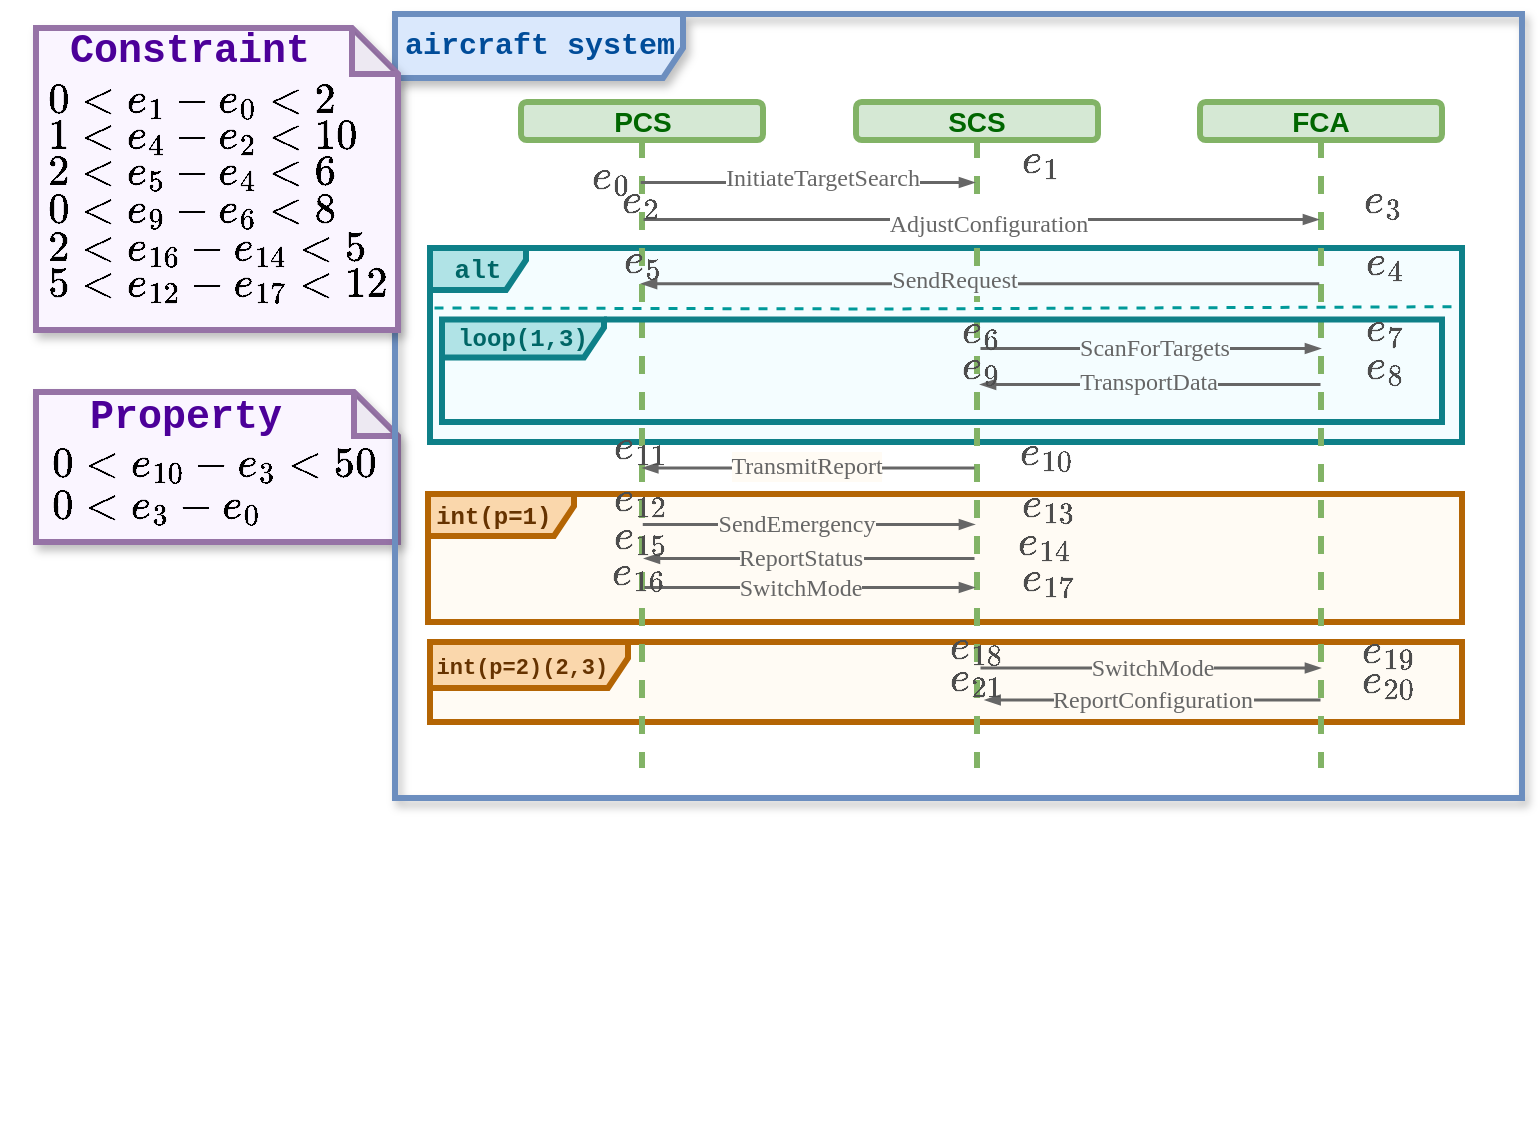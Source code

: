 <mxfile version="26.0.2">
  <diagram name="第 1 页" id="b0k8tSVoD-_X0UZyo48S">
    <mxGraphModel dx="1177" dy="795" grid="0" gridSize="10" guides="1" tooltips="1" connect="1" arrows="1" fold="1" page="1" pageScale="1" pageWidth="1169" pageHeight="1654" math="1" shadow="0">
      <root>
        <mxCell id="0" />
        <mxCell id="1" parent="0" />
        <mxCell id="p5RUuBOFeJVeReMCNEkG-402" value="" style="shape=note;whiteSpace=wrap;html=1;backgroundOutline=1;darkOpacity=0.05;strokeColor=#9673a6;strokeWidth=3;fillColor=light-dark(#faf5ff, #392f3f);shadow=1;fontSize=14;size=22;" vertex="1" parent="1">
          <mxGeometry x="21" y="230" width="181" height="75" as="geometry" />
        </mxCell>
        <mxCell id="p5RUuBOFeJVeReMCNEkG-91" value="&lt;b style=&quot;font-family: &amp;quot;Courier New&amp;quot;;&quot;&gt;&lt;font style=&quot;font-size: 11px; color: rgb(102, 51, 0);&quot;&gt;int(p=2)(2,3)&amp;nbsp;&lt;/font&gt;&lt;/b&gt;" style="shape=umlFrame;whiteSpace=wrap;html=1;pointerEvents=0;width=99;height=23;fillColor=#fad7ac;strokeColor=#b46504;fillStyle=auto;shadow=0;strokeWidth=3;swimlaneFillColor=light-dark(#FFFBF4,#002813);" vertex="1" parent="1">
          <mxGeometry x="218" y="355" width="516" height="40" as="geometry" />
        </mxCell>
        <mxCell id="p5RUuBOFeJVeReMCNEkG-115" value="&lt;b style=&quot;font-family: &amp;quot;Courier New&amp;quot;;&quot;&gt;&lt;font style=&quot;color: rgb(102, 51, 0);&quot;&gt;int(p=1)&amp;nbsp;&lt;/font&gt;&lt;/b&gt;" style="shape=umlFrame;whiteSpace=wrap;html=1;pointerEvents=0;width=73;height=21;fillColor=#fad7ac;strokeColor=#b46504;fillStyle=auto;shadow=0;strokeWidth=3;swimlaneFillColor=light-dark(#FFFBF4,#002813);" vertex="1" parent="1">
          <mxGeometry x="217" y="281" width="517" height="64" as="geometry" />
        </mxCell>
        <mxCell id="p5RUuBOFeJVeReMCNEkG-58" value="&lt;font face=&quot;Courier New&quot; style=&quot;color: rgb(0, 102, 102); font-size: 13px;&quot;&gt;&lt;b style=&quot;&quot;&gt;alt&lt;/b&gt;&lt;/font&gt;" style="shape=umlFrame;whiteSpace=wrap;html=1;pointerEvents=0;width=48;height=21;fillColor=#b0e3e6;strokeColor=#0e8088;fillStyle=auto;shadow=0;strokeWidth=3;gradientColor=none;swimlaneFillColor=light-dark(#F4FDFF,#002813);" vertex="1" parent="1">
          <mxGeometry x="218" y="158" width="516" height="97" as="geometry" />
        </mxCell>
        <mxCell id="p5RUuBOFeJVeReMCNEkG-47" value="&lt;font face=&quot;Helvetica&quot; style=&quot;color: rgb(0, 102, 0); font-size: 14px;&quot;&gt;&lt;b style=&quot;&quot;&gt;PCS&lt;/b&gt;&lt;/font&gt;" style="shape=umlLifeline;perimeter=lifelinePerimeter;whiteSpace=wrap;html=1;container=1;dropTarget=0;collapsible=0;recursiveResize=0;outlineConnect=0;portConstraint=eastwest;newEdgeStyle={&quot;curved&quot;:0,&quot;rounded&quot;:0};size=19;fillColor=#d5e8d4;strokeColor=#82b366;strokeWidth=3;rounded=1;shadow=0;" vertex="1" parent="1">
          <mxGeometry x="263.5" y="85" width="121" height="333" as="geometry" />
        </mxCell>
        <mxCell id="p5RUuBOFeJVeReMCNEkG-213" value="&lt;font face=&quot;Helvetica&quot; style=&quot;color: rgb(0, 102, 0); font-size: 14px;&quot;&gt;&lt;b style=&quot;&quot;&gt;FCA&lt;/b&gt;&lt;/font&gt;" style="shape=umlLifeline;perimeter=lifelinePerimeter;whiteSpace=wrap;html=1;container=1;dropTarget=0;collapsible=0;recursiveResize=0;outlineConnect=0;portConstraint=eastwest;newEdgeStyle={&quot;curved&quot;:0,&quot;rounded&quot;:0};size=19;fillColor=#d5e8d4;strokeColor=#82b366;strokeWidth=3;rounded=1;shadow=0;" vertex="1" parent="1">
          <mxGeometry x="603" y="85" width="121" height="333" as="geometry" />
        </mxCell>
        <mxCell id="p5RUuBOFeJVeReMCNEkG-212" value="&lt;font face=&quot;Helvetica&quot; style=&quot;color: rgb(0, 102, 0); font-size: 14px;&quot;&gt;&lt;b style=&quot;&quot;&gt;SCS&lt;/b&gt;&lt;/font&gt;" style="shape=umlLifeline;perimeter=lifelinePerimeter;whiteSpace=wrap;html=1;container=1;dropTarget=0;collapsible=0;recursiveResize=0;outlineConnect=0;portConstraint=eastwest;newEdgeStyle={&quot;curved&quot;:0,&quot;rounded&quot;:0};size=19;fillColor=#d5e8d4;strokeColor=#82b366;strokeWidth=3;rounded=1;shadow=0;" vertex="1" parent="1">
          <mxGeometry x="431" y="85" width="121" height="333" as="geometry" />
        </mxCell>
        <mxCell id="p5RUuBOFeJVeReMCNEkG-65" value="&lt;font style=&quot;font-size: 18px; color: rgb(77, 77, 77);&quot;&gt;&lt;b style=&quot;&quot;&gt;\(e_0\)&lt;/b&gt;&lt;/font&gt;" style="text;html=1;align=center;verticalAlign=middle;resizable=0;points=[];autosize=1;strokeColor=none;fillColor=none;" vertex="1" parent="1">
          <mxGeometry x="287.5" y="108.25" width="40" height="30" as="geometry" />
        </mxCell>
        <mxCell id="p5RUuBOFeJVeReMCNEkG-46" value="&lt;font face=&quot;Courier New&quot; style=&quot;color: rgb(0, 76, 153); font-size: 15px;&quot;&gt;&lt;b style=&quot;&quot;&gt;aircraft system&lt;/b&gt;&lt;/font&gt;" style="shape=umlFrame;whiteSpace=wrap;html=1;pointerEvents=0;width=144;height=32;fillColor=#dae8fc;strokeColor=#6c8ebf;strokeWidth=3;shadow=1;" vertex="1" parent="1">
          <mxGeometry x="200.5" y="41" width="563.5" height="392" as="geometry" />
        </mxCell>
        <mxCell id="p5RUuBOFeJVeReMCNEkG-49" value="" style="html=1;verticalAlign=bottom;endArrow=blockThin;curved=0;rounded=1;endFill=1;strokeColor=#666666;strokeWidth=1.5;endSize=4;" edge="1" parent="1" target="p5RUuBOFeJVeReMCNEkG-212">
          <mxGeometry x="-0.0" width="80" relative="1" as="geometry">
            <mxPoint x="323.13" y="125.0" as="sourcePoint" />
            <mxPoint x="663" y="125.0" as="targetPoint" />
            <mxPoint as="offset" />
          </mxGeometry>
        </mxCell>
        <mxCell id="p5RUuBOFeJVeReMCNEkG-93" value="&lt;span style=&quot;text-align: left; white-space: pre-wrap;&quot;&gt;&lt;font face=&quot;Verdana&quot; style=&quot;color: rgb(102, 102, 102); font-size: 12px;&quot;&gt;InitiateTargetSearch&lt;/font&gt;&lt;/span&gt;" style="edgeLabel;html=1;align=center;verticalAlign=middle;resizable=0;points=[];" vertex="1" connectable="0" parent="p5RUuBOFeJVeReMCNEkG-49">
          <mxGeometry x="-0.237" y="-1" relative="1" as="geometry">
            <mxPoint x="27" y="-3" as="offset" />
          </mxGeometry>
        </mxCell>
        <mxCell id="p5RUuBOFeJVeReMCNEkG-50" value="" style="html=1;verticalAlign=bottom;endArrow=blockThin;curved=0;rounded=0;endFill=1;strokeWidth=1.5;strokeColor=light-dark(#666666,#EDEDED);startSize=6;endSize=4;" edge="1" parent="1">
          <mxGeometry x="-0.001" width="80" relative="1" as="geometry">
            <mxPoint x="324.548" y="143.5" as="sourcePoint" />
            <mxPoint x="662" y="143.5" as="targetPoint" />
            <mxPoint as="offset" />
          </mxGeometry>
        </mxCell>
        <mxCell id="p5RUuBOFeJVeReMCNEkG-94" value="&lt;span style=&quot;text-align: left; white-space: pre-wrap;&quot;&gt;&lt;font style=&quot;color: rgb(102, 102, 102); font-size: 12px;&quot; face=&quot;Verdana&quot;&gt;AdjustConfiguration&lt;/font&gt;&lt;/span&gt;" style="edgeLabel;html=1;align=center;verticalAlign=middle;resizable=0;points=[];fontSize=10;" vertex="1" connectable="0" parent="p5RUuBOFeJVeReMCNEkG-50">
          <mxGeometry x="0.011" y="-2" relative="1" as="geometry">
            <mxPoint x="2" as="offset" />
          </mxGeometry>
        </mxCell>
        <mxCell id="p5RUuBOFeJVeReMCNEkG-54" value="" style="html=1;verticalAlign=bottom;endArrow=blockThin;curved=0;rounded=0;endFill=1;strokeColor=light-dark(#666666,#EDEDED);endSize=4;strokeWidth=1.5;" edge="1" parent="1">
          <mxGeometry x="0.0" width="80" relative="1" as="geometry">
            <mxPoint x="490" y="313" as="sourcePoint" />
            <mxPoint x="324.944" y="313" as="targetPoint" />
            <mxPoint as="offset" />
          </mxGeometry>
        </mxCell>
        <mxCell id="p5RUuBOFeJVeReMCNEkG-109" value="&lt;font face=&quot;Verdana&quot;&gt;&lt;span style=&quot;font-size: 12px;&quot;&gt;ReportStatus&lt;/span&gt;&lt;/font&gt;" style="edgeLabel;html=1;align=center;verticalAlign=middle;resizable=0;points=[];fontColor=#666666;labelBackgroundColor=light-dark(#fffbf4, #ededed);" vertex="1" connectable="0" parent="p5RUuBOFeJVeReMCNEkG-54">
          <mxGeometry x="0.17" relative="1" as="geometry">
            <mxPoint x="9" as="offset" />
          </mxGeometry>
        </mxCell>
        <mxCell id="p5RUuBOFeJVeReMCNEkG-59" value="" style="html=1;verticalAlign=bottom;endArrow=none;curved=0;rounded=0;strokeWidth=1.5;strokeColor=#666666;endFill=0;endSize=4;startArrow=blockThin;startFill=1;startSize=4;" edge="1" parent="1">
          <mxGeometry width="80" relative="1" as="geometry">
            <mxPoint x="493" y="226" as="sourcePoint" />
            <mxPoint x="663" y="226" as="targetPoint" />
          </mxGeometry>
        </mxCell>
        <mxCell id="p5RUuBOFeJVeReMCNEkG-102" value="&lt;span style=&quot;text-align: left; white-space: pre-wrap;&quot;&gt;&lt;font style=&quot;font-size: 12px;&quot;&gt;TransportData&lt;/font&gt;&lt;/span&gt;" style="edgeLabel;html=1;align=center;verticalAlign=middle;resizable=0;points=[];labelBackgroundColor=light-dark(#f4fdff, #ededed);fontFamily=Verdana;fontColor=#666666;" vertex="1" connectable="0" parent="p5RUuBOFeJVeReMCNEkG-59">
          <mxGeometry x="-0.159" y="2" relative="1" as="geometry">
            <mxPoint x="12" y="1" as="offset" />
          </mxGeometry>
        </mxCell>
        <mxCell id="p5RUuBOFeJVeReMCNEkG-60" value="" style="endArrow=none;dashed=1;html=1;rounded=0;exitX=-0.003;exitY=0.275;exitDx=0;exitDy=0;exitPerimeter=0;strokeWidth=1.5;strokeColor=#009999;entryX=0.996;entryY=0.332;entryDx=0;entryDy=0;entryPerimeter=0;" edge="1" parent="1">
          <mxGeometry width="50" height="50" relative="1" as="geometry">
            <mxPoint x="220.0" y="187.745" as="sourcePoint" />
            <mxPoint x="730.936" y="187.093" as="targetPoint" />
            <Array as="points">
              <mxPoint x="444" y="188.24" />
            </Array>
          </mxGeometry>
        </mxCell>
        <mxCell id="p5RUuBOFeJVeReMCNEkG-61" value="&lt;font face=&quot;Courier New&quot; style=&quot;color: rgb(0, 102, 102);&quot;&gt;&lt;b style=&quot;&quot;&gt;loop(1,3)&lt;/b&gt;&lt;/font&gt;" style="shape=umlFrame;whiteSpace=wrap;html=1;pointerEvents=0;width=81;height=19;fillColor=#b0e3e6;strokeColor=#0e8088;strokeWidth=3;" vertex="1" parent="1">
          <mxGeometry x="224" y="193.75" width="500" height="51.25" as="geometry" />
        </mxCell>
        <mxCell id="p5RUuBOFeJVeReMCNEkG-85" value="" style="html=1;verticalAlign=bottom;endArrow=blockThin;curved=0;rounded=0;endSize=4;strokeWidth=1.5;endFill=1;strokeColor=light-dark(#666666,#EDEDED);" edge="1" parent="1">
          <mxGeometry x="-0.0" width="80" relative="1" as="geometry">
            <mxPoint x="324.13" y="295.94" as="sourcePoint" />
            <mxPoint x="490" y="295.94" as="targetPoint" />
            <mxPoint as="offset" />
          </mxGeometry>
        </mxCell>
        <mxCell id="p5RUuBOFeJVeReMCNEkG-108" value="&lt;span style=&quot;text-align: left; white-space: pre-wrap;&quot;&gt;&lt;font style=&quot;font-size: 12px;&quot; face=&quot;Verdana&quot;&gt;SendEmergency&lt;/font&gt;&lt;/span&gt;" style="edgeLabel;html=1;align=center;verticalAlign=middle;resizable=0;points=[];labelBackgroundColor=light-dark(#fffbf4, #ededed);fontColor=#666666;" vertex="1" connectable="0" parent="p5RUuBOFeJVeReMCNEkG-85">
          <mxGeometry x="-0.023" y="-1" relative="1" as="geometry">
            <mxPoint x="-4" y="-1" as="offset" />
          </mxGeometry>
        </mxCell>
        <mxCell id="p5RUuBOFeJVeReMCNEkG-95" value="" style="html=1;verticalAlign=bottom;endArrow=none;curved=0;rounded=1;endFill=0;strokeColor=#666666;strokeWidth=1.5;endSize=3;startArrow=blockThin;startFill=1;startSize=4;" edge="1" parent="1">
          <mxGeometry x="-0.0" width="80" relative="1" as="geometry">
            <mxPoint x="323.5" y="175.57" as="sourcePoint" />
            <mxPoint x="662.37" y="175.57" as="targetPoint" />
            <mxPoint as="offset" />
          </mxGeometry>
        </mxCell>
        <mxCell id="p5RUuBOFeJVeReMCNEkG-96" value="&lt;div style=&quot;text-align: left;&quot;&gt;&lt;span style=&quot;background-color: light-dark(rgb(244, 253, 255), rgb(237, 237, 237)); font-size: 12px; white-space: pre-wrap;&quot;&gt;&lt;font face=&quot;Verdana&quot; color=&quot;#666666&quot;&gt;SendRequest&lt;/font&gt;&lt;/span&gt;&lt;/div&gt;" style="edgeLabel;html=1;align=center;verticalAlign=middle;resizable=0;points=[];labelBackgroundColor=light-dark(#f4fdff, #ededed);" vertex="1" connectable="0" parent="p5RUuBOFeJVeReMCNEkG-95">
          <mxGeometry x="-0.237" y="-1" relative="1" as="geometry">
            <mxPoint x="27" y="-3" as="offset" />
          </mxGeometry>
        </mxCell>
        <mxCell id="p5RUuBOFeJVeReMCNEkG-99" value="" style="html=1;verticalAlign=bottom;endArrow=none;curved=0;rounded=0;endFill=0;strokeWidth=1.5;strokeColor=light-dark(#666666,#EDEDED);startSize=4;endSize=3;startArrow=blockThin;startFill=1;" edge="1" parent="1">
          <mxGeometry x="-0.001" width="80" relative="1" as="geometry">
            <mxPoint x="663" y="208" as="sourcePoint" />
            <mxPoint x="492.996" y="208" as="targetPoint" />
            <mxPoint as="offset" />
          </mxGeometry>
        </mxCell>
        <mxCell id="p5RUuBOFeJVeReMCNEkG-100" value="&lt;span style=&quot;text-align: left; white-space: pre-wrap;&quot;&gt;&lt;font style=&quot;color: rgb(102, 102, 102); font-size: 12px;&quot; face=&quot;Verdana&quot;&gt;ScanForTargets&lt;/font&gt;&lt;/span&gt;" style="edgeLabel;html=1;align=center;verticalAlign=middle;resizable=0;points=[];fontSize=10;labelBackgroundColor=light-dark(#f4fdff, #ededed);" vertex="1" connectable="0" parent="p5RUuBOFeJVeReMCNEkG-99">
          <mxGeometry x="0.011" y="-2" relative="1" as="geometry">
            <mxPoint x="3" y="2" as="offset" />
          </mxGeometry>
        </mxCell>
        <mxCell id="p5RUuBOFeJVeReMCNEkG-106" value="" style="html=1;verticalAlign=bottom;endArrow=none;curved=0;rounded=0;strokeWidth=1.5;strokeColor=light-dark(#666666,#EDEDED);endFill=0;endSize=4;startArrow=blockThin;startFill=1;startSize=4;" edge="1" parent="1">
          <mxGeometry width="80" relative="1" as="geometry">
            <mxPoint x="324.13" y="267.72" as="sourcePoint" />
            <mxPoint x="490" y="267.72" as="targetPoint" />
          </mxGeometry>
        </mxCell>
        <mxCell id="p5RUuBOFeJVeReMCNEkG-107" value="&lt;div style=&quot;text-align: left;&quot;&gt;&lt;span style=&quot;background-color: light-dark(rgb(255, 251, 244), rgb(237, 237, 237)); color: light-dark(rgb(102, 102, 102), rgb(149, 149, 149)); font-size: 12px; white-space: pre-wrap;&quot;&gt;TransmitReport&lt;/span&gt;&lt;/div&gt;" style="edgeLabel;html=1;align=center;verticalAlign=middle;resizable=0;points=[];labelBackgroundColor=light-dark(#fffbf4, #ededed);fontFamily=Verdana;fontColor=#666666;" vertex="1" connectable="0" parent="p5RUuBOFeJVeReMCNEkG-106">
          <mxGeometry x="-0.159" y="2" relative="1" as="geometry">
            <mxPoint x="12" y="1" as="offset" />
          </mxGeometry>
        </mxCell>
        <mxCell id="p5RUuBOFeJVeReMCNEkG-112" value="" style="html=1;verticalAlign=bottom;endArrow=blockThin;curved=0;rounded=0;endSize=4;strokeWidth=1.5;endFill=1;strokeColor=light-dark(#666666,#EDEDED);" edge="1" parent="1">
          <mxGeometry x="-0.0" width="80" relative="1" as="geometry">
            <mxPoint x="324.944" y="327.5" as="sourcePoint" />
            <mxPoint x="490" y="327.5" as="targetPoint" />
            <mxPoint as="offset" />
          </mxGeometry>
        </mxCell>
        <mxCell id="p5RUuBOFeJVeReMCNEkG-113" value="&lt;span style=&quot;text-align: left; white-space: pre-wrap;&quot;&gt;&lt;font style=&quot;font-size: 12px;&quot; face=&quot;Verdana&quot;&gt;SwitchMode&lt;/font&gt;&lt;/span&gt;" style="edgeLabel;html=1;align=center;verticalAlign=middle;resizable=0;points=[];labelBackgroundColor=light-dark(#fffbf4, #ededed);fontColor=#666666;" vertex="1" connectable="0" parent="p5RUuBOFeJVeReMCNEkG-112">
          <mxGeometry x="-0.023" y="-1" relative="1" as="geometry">
            <mxPoint x="-3" y="-1" as="offset" />
          </mxGeometry>
        </mxCell>
        <mxCell id="p5RUuBOFeJVeReMCNEkG-118" value="" style="html=1;verticalAlign=bottom;endArrow=none;curved=0;rounded=0;endFill=0;strokeColor=light-dark(#666666,#EDEDED);endSize=4;strokeWidth=1.5;startSize=4;startArrow=blockThin;startFill=1;" edge="1" parent="1">
          <mxGeometry x="0.0" width="80" relative="1" as="geometry">
            <mxPoint x="663" y="367.77" as="sourcePoint" />
            <mxPoint x="493" y="367.77" as="targetPoint" />
            <mxPoint as="offset" />
          </mxGeometry>
        </mxCell>
        <mxCell id="p5RUuBOFeJVeReMCNEkG-119" value="&lt;font style=&quot;font-size: 12px;&quot; face=&quot;Verdana&quot;&gt;SwitchMode&lt;/font&gt;" style="edgeLabel;html=1;align=center;verticalAlign=middle;resizable=0;points=[];fontColor=#666666;labelBackgroundColor=light-dark(#fffbf4, #ededed);" vertex="1" connectable="0" parent="p5RUuBOFeJVeReMCNEkG-118">
          <mxGeometry x="0.17" relative="1" as="geometry">
            <mxPoint x="15" as="offset" />
          </mxGeometry>
        </mxCell>
        <mxCell id="p5RUuBOFeJVeReMCNEkG-120" value="" style="html=1;verticalAlign=bottom;endArrow=none;curved=0;rounded=0;endSize=4;strokeWidth=1.5;endFill=0;strokeColor=light-dark(#666666,#EDEDED);startArrow=blockThin;startFill=1;startSize=4;" edge="1" parent="1">
          <mxGeometry x="-0.0" width="80" relative="1" as="geometry">
            <mxPoint x="495.286" y="383.77" as="sourcePoint" />
            <mxPoint x="663.0" y="383.77" as="targetPoint" />
            <mxPoint as="offset" />
          </mxGeometry>
        </mxCell>
        <mxCell id="p5RUuBOFeJVeReMCNEkG-121" value="&lt;div style=&quot;text-align: left;&quot;&gt;&lt;span style=&quot;background-color: light-dark(rgb(255, 251, 244), rgb(237, 237, 237)); color: light-dark(rgb(102, 102, 102), rgb(149, 149, 149)); white-space: pre-wrap;&quot;&gt;&lt;font style=&quot;font-size: 12px;&quot; face=&quot;Verdana&quot;&gt;ReportConfiguration&lt;/font&gt;&lt;/span&gt;&lt;/div&gt;" style="edgeLabel;html=1;align=center;verticalAlign=middle;resizable=0;points=[];labelBackgroundColor=light-dark(#fffbf4, #ededed);fontColor=#666666;" vertex="1" connectable="0" parent="p5RUuBOFeJVeReMCNEkG-120">
          <mxGeometry x="-0.023" y="-1" relative="1" as="geometry">
            <mxPoint x="1" y="-1" as="offset" />
          </mxGeometry>
        </mxCell>
        <mxCell id="p5RUuBOFeJVeReMCNEkG-397" value="" style="group" vertex="1" connectable="0" parent="1">
          <mxGeometry x="3" y="316" width="184" height="283" as="geometry" />
        </mxCell>
        <mxCell id="p5RUuBOFeJVeReMCNEkG-403" value="&lt;span style=&quot;font-style: normal; font-variant-ligatures: normal; font-variant-caps: normal; letter-spacing: normal; orphans: 2; text-align: left; text-indent: 0px; text-transform: none; widows: 2; word-spacing: 0px; -webkit-text-stroke-width: 0px; white-space: nowrap; text-decoration-thickness: initial; text-decoration-style: initial; text-decoration-color: initial; float: none; display: inline !important;&quot;&gt;&lt;font face=&quot;Courier New&quot; style=&quot;color: rgb(76, 0, 153); font-size: 20px;&quot;&gt;&lt;b style=&quot;&quot;&gt;Property&lt;/b&gt;&lt;/font&gt;&lt;/span&gt;" style="text;whiteSpace=wrap;html=1;shadow=1;rounded=1;" vertex="1" parent="p5RUuBOFeJVeReMCNEkG-397">
          <mxGeometry x="42.5" y="-92" width="146.8" height="25.57" as="geometry" />
        </mxCell>
        <mxCell id="p5RUuBOFeJVeReMCNEkG-404" value="&lt;font style=&quot;font-size: 18px;&quot;&gt;\(0 &amp;lt; e_{10} - e_3 &amp;lt; 50\)&lt;/font&gt;&lt;div&gt;&lt;span style=&quot;font-size: 18px;&quot;&gt;\(0 &amp;lt; e_3 - e_0\)&lt;/span&gt;&lt;/div&gt;" style="text;html=1;align=left;verticalAlign=middle;whiteSpace=wrap;rounded=0;" vertex="1" parent="p5RUuBOFeJVeReMCNEkG-397">
          <mxGeometry x="24" y="-54" width="177.5" height="29" as="geometry" />
        </mxCell>
        <mxCell id="p5RUuBOFeJVeReMCNEkG-405" value="&lt;font style=&quot;font-size: 18px; color: rgb(77, 77, 77);&quot;&gt;&lt;b style=&quot;&quot;&gt;\(e_1\)&lt;/b&gt;&lt;/font&gt;" style="text;html=1;align=center;verticalAlign=middle;resizable=0;points=[];autosize=1;strokeColor=none;fillColor=none;" vertex="1" parent="1">
          <mxGeometry x="487.5" y="98.25" width="70" height="34" as="geometry" />
        </mxCell>
        <mxCell id="p5RUuBOFeJVeReMCNEkG-406" value="&lt;font style=&quot;font-size: 18px; color: rgb(77, 77, 77);&quot;&gt;&lt;b style=&quot;&quot;&gt;\(e_2\)&lt;/b&gt;&lt;/font&gt;" style="text;html=1;align=center;verticalAlign=middle;resizable=0;points=[];autosize=1;strokeColor=none;fillColor=none;" vertex="1" parent="1">
          <mxGeometry x="288" y="118" width="70" height="34" as="geometry" />
        </mxCell>
        <mxCell id="p5RUuBOFeJVeReMCNEkG-407" value="&lt;font style=&quot;font-size: 18px; color: rgb(77, 77, 77);&quot;&gt;&lt;b style=&quot;&quot;&gt;\(e_3\)&lt;/b&gt;&lt;/font&gt;" style="text;html=1;align=center;verticalAlign=middle;resizable=0;points=[];autosize=1;strokeColor=none;fillColor=none;" vertex="1" parent="1">
          <mxGeometry x="659" y="118" width="70" height="34" as="geometry" />
        </mxCell>
        <mxCell id="p5RUuBOFeJVeReMCNEkG-408" value="&lt;font style=&quot;font-size: 18px; color: rgb(77, 77, 77);&quot;&gt;&lt;b style=&quot;&quot;&gt;\(e_5\)&lt;/b&gt;&lt;/font&gt;" style="text;html=1;align=center;verticalAlign=middle;resizable=0;points=[];autosize=1;strokeColor=none;fillColor=none;" vertex="1" parent="1">
          <mxGeometry x="289" y="148" width="70" height="34" as="geometry" />
        </mxCell>
        <mxCell id="p5RUuBOFeJVeReMCNEkG-409" value="&lt;font style=&quot;font-size: 18px; color: rgb(77, 77, 77);&quot;&gt;&lt;b style=&quot;&quot;&gt;\(e_4\)&lt;/b&gt;&lt;/font&gt;" style="text;html=1;align=center;verticalAlign=middle;resizable=0;points=[];autosize=1;strokeColor=none;fillColor=none;" vertex="1" parent="1">
          <mxGeometry x="659.5" y="148.75" width="70" height="34" as="geometry" />
        </mxCell>
        <mxCell id="p5RUuBOFeJVeReMCNEkG-410" value="&lt;font style=&quot;font-size: 18px; color: rgb(77, 77, 77);&quot;&gt;&lt;b style=&quot;&quot;&gt;\(e_7\)&lt;/b&gt;&lt;/font&gt;" style="text;html=1;align=center;verticalAlign=middle;resizable=0;points=[];autosize=1;strokeColor=none;fillColor=none;" vertex="1" parent="1">
          <mxGeometry x="659.5" y="182" width="70" height="34" as="geometry" />
        </mxCell>
        <mxCell id="p5RUuBOFeJVeReMCNEkG-411" value="&lt;font style=&quot;font-size: 18px; color: rgb(77, 77, 77);&quot;&gt;&lt;b style=&quot;&quot;&gt;\(e_8\)&lt;/b&gt;&lt;/font&gt;" style="text;html=1;align=center;verticalAlign=middle;resizable=0;points=[];autosize=1;strokeColor=none;fillColor=none;" vertex="1" parent="1">
          <mxGeometry x="659.5" y="201" width="70" height="34" as="geometry" />
        </mxCell>
        <mxCell id="p5RUuBOFeJVeReMCNEkG-412" value="&lt;font style=&quot;font-size: 18px; color: rgb(77, 77, 77);&quot;&gt;&lt;b style=&quot;&quot;&gt;\(e_6\)&lt;/b&gt;&lt;/font&gt;" style="text;html=1;align=center;verticalAlign=middle;resizable=0;points=[];autosize=1;strokeColor=none;fillColor=none;" vertex="1" parent="1">
          <mxGeometry x="458" y="182.5" width="70" height="34" as="geometry" />
        </mxCell>
        <mxCell id="p5RUuBOFeJVeReMCNEkG-413" value="&lt;font style=&quot;font-size: 18px; color: rgb(77, 77, 77);&quot;&gt;&lt;b style=&quot;&quot;&gt;\(e_9\)&lt;/b&gt;&lt;/font&gt;" style="text;html=1;align=center;verticalAlign=middle;resizable=0;points=[];autosize=1;strokeColor=none;fillColor=none;" vertex="1" parent="1">
          <mxGeometry x="458" y="201" width="70" height="34" as="geometry" />
        </mxCell>
        <mxCell id="p5RUuBOFeJVeReMCNEkG-414" value="&lt;font style=&quot;font-size: 18px; color: rgb(77, 77, 77);&quot;&gt;&lt;b style=&quot;&quot;&gt;\(e_{10}\)&lt;/b&gt;&lt;/font&gt;" style="text;html=1;align=center;verticalAlign=middle;resizable=0;points=[];autosize=1;strokeColor=none;fillColor=none;" vertex="1" parent="1">
          <mxGeometry x="478.5" y="244" width="94" height="34" as="geometry" />
        </mxCell>
        <mxCell id="p5RUuBOFeJVeReMCNEkG-415" value="&lt;font style=&quot;font-size: 18px; color: rgb(77, 77, 77);&quot;&gt;&lt;b style=&quot;&quot;&gt;\(e_{11}\)&lt;/b&gt;&lt;/font&gt;" style="text;html=1;align=center;verticalAlign=middle;resizable=0;points=[];autosize=1;strokeColor=none;fillColor=none;" vertex="1" parent="1">
          <mxGeometry x="276.5" y="241" width="93" height="34" as="geometry" />
        </mxCell>
        <mxCell id="p5RUuBOFeJVeReMCNEkG-416" value="&lt;font style=&quot;font-size: 18px; color: rgb(77, 77, 77);&quot;&gt;&lt;b style=&quot;&quot;&gt;\(e_{12}\)&lt;/b&gt;&lt;/font&gt;" style="text;html=1;align=center;verticalAlign=middle;resizable=0;points=[];autosize=1;strokeColor=none;fillColor=none;" vertex="1" parent="1">
          <mxGeometry x="275.5" y="267" width="94" height="34" as="geometry" />
        </mxCell>
        <mxCell id="p5RUuBOFeJVeReMCNEkG-417" value="&lt;font style=&quot;font-size: 18px; color: rgb(77, 77, 77);&quot;&gt;&lt;b style=&quot;&quot;&gt;\(e_{15}\)&lt;/b&gt;&lt;/font&gt;" style="text;html=1;align=center;verticalAlign=middle;resizable=0;points=[];autosize=1;strokeColor=none;fillColor=none;" vertex="1" parent="1">
          <mxGeometry x="275.5" y="286" width="94" height="34" as="geometry" />
        </mxCell>
        <mxCell id="p5RUuBOFeJVeReMCNEkG-419" value="&lt;font style=&quot;font-size: 18px; color: rgb(77, 77, 77);&quot;&gt;&lt;b style=&quot;&quot;&gt;\(e_{16}\)&lt;/b&gt;&lt;/font&gt;" style="text;html=1;align=center;verticalAlign=middle;resizable=0;points=[];autosize=1;strokeColor=none;fillColor=none;" vertex="1" parent="1">
          <mxGeometry x="275" y="303.5" width="94" height="34" as="geometry" />
        </mxCell>
        <mxCell id="p5RUuBOFeJVeReMCNEkG-421" value="&lt;font style=&quot;font-size: 18px; color: rgb(77, 77, 77);&quot;&gt;&lt;b style=&quot;&quot;&gt;\(e_{13}\)&lt;/b&gt;&lt;/font&gt;" style="text;html=1;align=center;verticalAlign=middle;resizable=0;points=[];autosize=1;strokeColor=none;fillColor=none;" vertex="1" parent="1">
          <mxGeometry x="479.5" y="269.5" width="94" height="34" as="geometry" />
        </mxCell>
        <mxCell id="p5RUuBOFeJVeReMCNEkG-422" value="&lt;font style=&quot;font-size: 18px; color: rgb(77, 77, 77);&quot;&gt;&lt;b style=&quot;&quot;&gt;\(e_{14}\)&lt;/b&gt;&lt;/font&gt;" style="text;html=1;align=center;verticalAlign=middle;resizable=0;points=[];autosize=1;strokeColor=none;fillColor=none;" vertex="1" parent="1">
          <mxGeometry x="478" y="289" width="94" height="34" as="geometry" />
        </mxCell>
        <mxCell id="p5RUuBOFeJVeReMCNEkG-423" value="&lt;font style=&quot;font-size: 18px; color: rgb(77, 77, 77);&quot;&gt;&lt;b style=&quot;&quot;&gt;\(e_{17}\)&lt;/b&gt;&lt;/font&gt;" style="text;html=1;align=center;verticalAlign=middle;resizable=0;points=[];autosize=1;strokeColor=none;fillColor=none;" vertex="1" parent="1">
          <mxGeometry x="479.5" y="307" width="94" height="34" as="geometry" />
        </mxCell>
        <mxCell id="p5RUuBOFeJVeReMCNEkG-425" value="&lt;font style=&quot;font-size: 18px; color: rgb(77, 77, 77);&quot;&gt;&lt;b style=&quot;&quot;&gt;\(e_{18}\)&lt;/b&gt;&lt;/font&gt;" style="text;html=1;align=center;verticalAlign=middle;resizable=0;points=[];autosize=1;strokeColor=none;fillColor=none;" vertex="1" parent="1">
          <mxGeometry x="443.5" y="341" width="94" height="34" as="geometry" />
        </mxCell>
        <mxCell id="p5RUuBOFeJVeReMCNEkG-426" value="&lt;font style=&quot;font-size: 18px; color: rgb(77, 77, 77);&quot;&gt;&lt;b style=&quot;&quot;&gt;\(e_{21}\)&lt;/b&gt;&lt;/font&gt;" style="text;html=1;align=center;verticalAlign=middle;resizable=0;points=[];autosize=1;strokeColor=none;fillColor=none;" vertex="1" parent="1">
          <mxGeometry x="443.5" y="357" width="94" height="34" as="geometry" />
        </mxCell>
        <mxCell id="p5RUuBOFeJVeReMCNEkG-427" value="&lt;font style=&quot;font-size: 18px; color: rgb(77, 77, 77);&quot;&gt;&lt;b style=&quot;&quot;&gt;\(e_{20}\)&lt;/b&gt;&lt;/font&gt;" style="text;html=1;align=center;verticalAlign=middle;resizable=0;points=[];autosize=1;strokeColor=none;fillColor=none;" vertex="1" parent="1">
          <mxGeometry x="650" y="358" width="94" height="34" as="geometry" />
        </mxCell>
        <mxCell id="p5RUuBOFeJVeReMCNEkG-428" value="&lt;font style=&quot;font-size: 18px; color: rgb(77, 77, 77);&quot;&gt;&lt;b style=&quot;&quot;&gt;\(e_{19}\)&lt;/b&gt;&lt;/font&gt;" style="text;html=1;align=center;verticalAlign=middle;resizable=0;points=[];autosize=1;strokeColor=none;fillColor=none;" vertex="1" parent="1">
          <mxGeometry x="650" y="343" width="94" height="34" as="geometry" />
        </mxCell>
        <mxCell id="p5RUuBOFeJVeReMCNEkG-398" value="" style="group;strokeWidth=4;dashed=1;shadow=1;rounded=0;fontSize=14;" vertex="1" connectable="0" parent="1">
          <mxGeometry x="21" y="38" width="181" height="172" as="geometry" />
        </mxCell>
        <mxCell id="p5RUuBOFeJVeReMCNEkG-399" value="" style="shape=note;whiteSpace=wrap;html=1;backgroundOutline=1;darkOpacity=0.05;strokeColor=#9673a6;strokeWidth=3;fillColor=light-dark(#faf5ff, #392f3f);shadow=1;fontSize=14;size=23;" vertex="1" parent="p5RUuBOFeJVeReMCNEkG-398">
          <mxGeometry y="10" width="181" height="151" as="geometry" />
        </mxCell>
        <mxCell id="p5RUuBOFeJVeReMCNEkG-400" value="&lt;div style=&quot;line-height: 100%;&quot;&gt;&lt;font face=&quot;Helvetica&quot; style=&quot;font-size: 18px; line-height: 100%;&quot;&gt;&lt;span style=&quot;background-color: transparent; color: light-dark(rgb(0, 0, 0), rgb(255, 255, 255)); text-wrap-mode: nowrap;&quot;&gt;\(0 &amp;lt; e_1 - e_0 &amp;lt; 2\)&lt;/span&gt;&lt;/font&gt;&lt;/div&gt;&lt;div style=&quot;line-height: 100%;&quot;&gt;&lt;font face=&quot;Helvetica&quot; style=&quot;font-size: 18px; line-height: 100%;&quot;&gt;&lt;span style=&quot;background-color: transparent; color: light-dark(rgb(0, 0, 0), rgb(255, 255, 255));&quot;&gt;\(1 &amp;lt; e_4 - e_2 &amp;lt; 10\)&lt;/span&gt;&lt;/font&gt;&lt;/div&gt;&lt;div style=&quot;line-height: 100%;&quot;&gt;&lt;font face=&quot;Helvetica&quot; style=&quot;font-size: 18px; line-height: 100%;&quot;&gt;&lt;span style=&quot;text-wrap-mode: nowrap;&quot;&gt;\(2 &amp;lt; e_5 - e_4 &amp;lt; 6\)&lt;/span&gt;&lt;span style=&quot;background-color: transparent; color: light-dark(rgb(0, 0, 0), rgb(255, 255, 255));&quot;&gt;&lt;/span&gt;&lt;/font&gt;&lt;/div&gt;&lt;div style=&quot;line-height: 100%;&quot;&gt;&lt;font face=&quot;Helvetica&quot; style=&quot;font-size: 18px; line-height: 100%;&quot;&gt;&lt;span style=&quot;text-wrap-mode: nowrap;&quot;&gt;\(0 &amp;lt; e_9 - e_6 &amp;lt; 8\)&lt;/span&gt;&lt;/font&gt;&lt;/div&gt;&lt;div style=&quot;line-height: 100%;&quot;&gt;&lt;font face=&quot;Helvetica&quot; style=&quot;font-size: 18px; line-height: 100%;&quot;&gt;\(2 &amp;lt; e_{16} - e_{14} &amp;lt; 5\)&lt;/font&gt;&lt;div&gt;&lt;font face=&quot;Helvetica&quot; style=&quot;font-size: 18px; line-height: 100%;&quot;&gt;\(5 &amp;lt; e_{12} - e_{17} &amp;lt; 12\)&lt;/font&gt;&lt;/div&gt;&lt;/div&gt;" style="text;html=1;align=left;verticalAlign=middle;whiteSpace=wrap;rounded=0;" vertex="1" parent="p5RUuBOFeJVeReMCNEkG-398">
          <mxGeometry x="3.57" y="17" width="166.87" height="149" as="geometry" />
        </mxCell>
        <mxCell id="p5RUuBOFeJVeReMCNEkG-401" value="&lt;span style=&quot;font-style: normal; font-variant-ligatures: normal; font-variant-caps: normal; letter-spacing: normal; orphans: 2; text-align: left; text-indent: 0px; text-transform: none; widows: 2; word-spacing: 0px; -webkit-text-stroke-width: 0px; white-space: nowrap; text-decoration-thickness: initial; text-decoration-style: initial; text-decoration-color: initial; float: none; display: inline !important;&quot;&gt;&lt;font face=&quot;Courier New&quot; style=&quot;color: rgb(76, 0, 153); font-size: 20px;&quot;&gt;&lt;b style=&quot;&quot;&gt;Constraint&lt;/b&gt;&lt;/font&gt;&lt;/span&gt;" style="text;whiteSpace=wrap;html=1;shadow=1;rounded=1;" vertex="1" parent="p5RUuBOFeJVeReMCNEkG-398">
          <mxGeometry x="15" y="3" width="147" height="26" as="geometry" />
        </mxCell>
      </root>
    </mxGraphModel>
  </diagram>
</mxfile>
